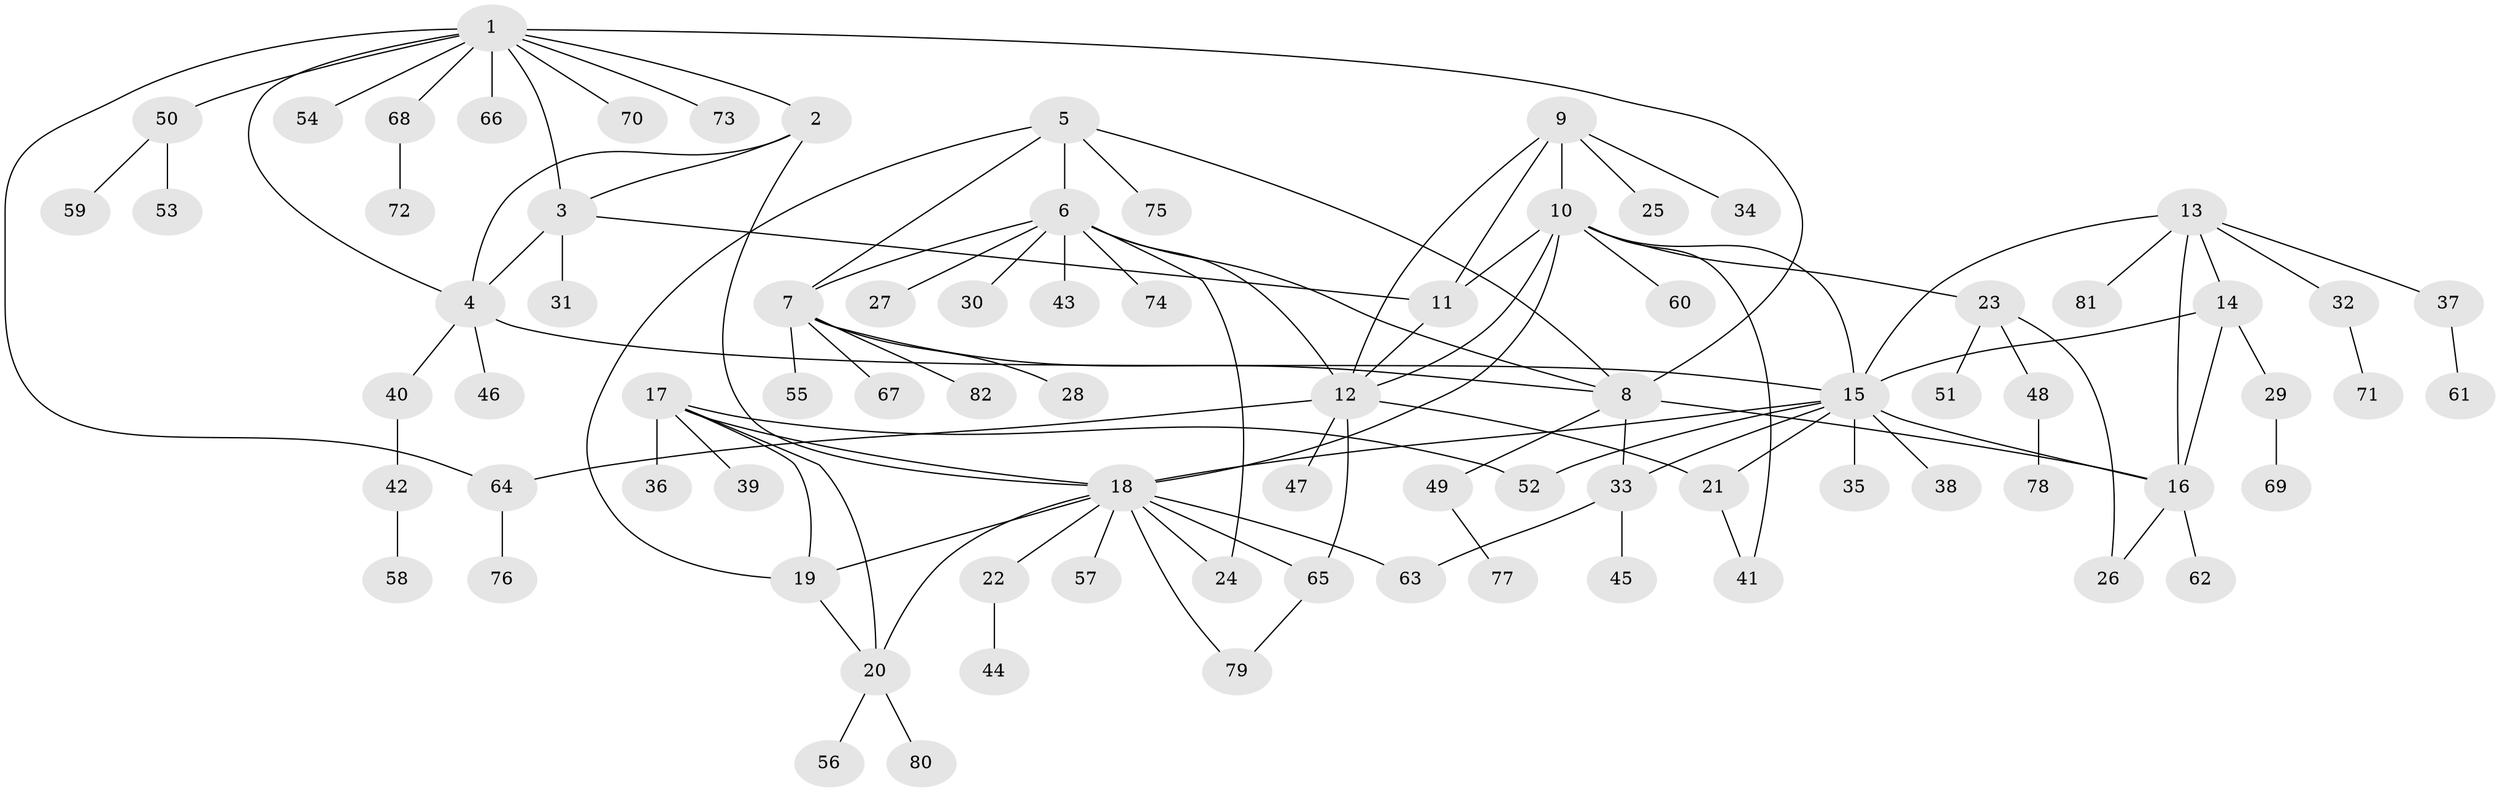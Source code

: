 // Generated by graph-tools (version 1.1) at 2025/15/03/09/25 04:15:55]
// undirected, 82 vertices, 112 edges
graph export_dot {
graph [start="1"]
  node [color=gray90,style=filled];
  1;
  2;
  3;
  4;
  5;
  6;
  7;
  8;
  9;
  10;
  11;
  12;
  13;
  14;
  15;
  16;
  17;
  18;
  19;
  20;
  21;
  22;
  23;
  24;
  25;
  26;
  27;
  28;
  29;
  30;
  31;
  32;
  33;
  34;
  35;
  36;
  37;
  38;
  39;
  40;
  41;
  42;
  43;
  44;
  45;
  46;
  47;
  48;
  49;
  50;
  51;
  52;
  53;
  54;
  55;
  56;
  57;
  58;
  59;
  60;
  61;
  62;
  63;
  64;
  65;
  66;
  67;
  68;
  69;
  70;
  71;
  72;
  73;
  74;
  75;
  76;
  77;
  78;
  79;
  80;
  81;
  82;
  1 -- 2;
  1 -- 3;
  1 -- 4;
  1 -- 8;
  1 -- 50;
  1 -- 54;
  1 -- 64;
  1 -- 66;
  1 -- 68;
  1 -- 70;
  1 -- 73;
  2 -- 3;
  2 -- 4;
  2 -- 18;
  3 -- 4;
  3 -- 11;
  3 -- 31;
  4 -- 15;
  4 -- 40;
  4 -- 46;
  5 -- 6;
  5 -- 7;
  5 -- 8;
  5 -- 19;
  5 -- 75;
  6 -- 7;
  6 -- 8;
  6 -- 12;
  6 -- 24;
  6 -- 27;
  6 -- 30;
  6 -- 43;
  6 -- 74;
  7 -- 8;
  7 -- 28;
  7 -- 55;
  7 -- 67;
  7 -- 82;
  8 -- 16;
  8 -- 33;
  8 -- 49;
  9 -- 10;
  9 -- 11;
  9 -- 12;
  9 -- 25;
  9 -- 34;
  10 -- 11;
  10 -- 12;
  10 -- 15;
  10 -- 18;
  10 -- 23;
  10 -- 41;
  10 -- 60;
  11 -- 12;
  12 -- 21;
  12 -- 47;
  12 -- 64;
  12 -- 65;
  13 -- 14;
  13 -- 15;
  13 -- 16;
  13 -- 32;
  13 -- 37;
  13 -- 81;
  14 -- 15;
  14 -- 16;
  14 -- 29;
  15 -- 16;
  15 -- 18;
  15 -- 21;
  15 -- 33;
  15 -- 35;
  15 -- 38;
  15 -- 52;
  16 -- 26;
  16 -- 62;
  17 -- 18;
  17 -- 19;
  17 -- 20;
  17 -- 36;
  17 -- 39;
  17 -- 52;
  18 -- 19;
  18 -- 20;
  18 -- 22;
  18 -- 24;
  18 -- 57;
  18 -- 63;
  18 -- 65;
  18 -- 79;
  19 -- 20;
  20 -- 56;
  20 -- 80;
  21 -- 41;
  22 -- 44;
  23 -- 26;
  23 -- 48;
  23 -- 51;
  29 -- 69;
  32 -- 71;
  33 -- 45;
  33 -- 63;
  37 -- 61;
  40 -- 42;
  42 -- 58;
  48 -- 78;
  49 -- 77;
  50 -- 53;
  50 -- 59;
  64 -- 76;
  65 -- 79;
  68 -- 72;
}
